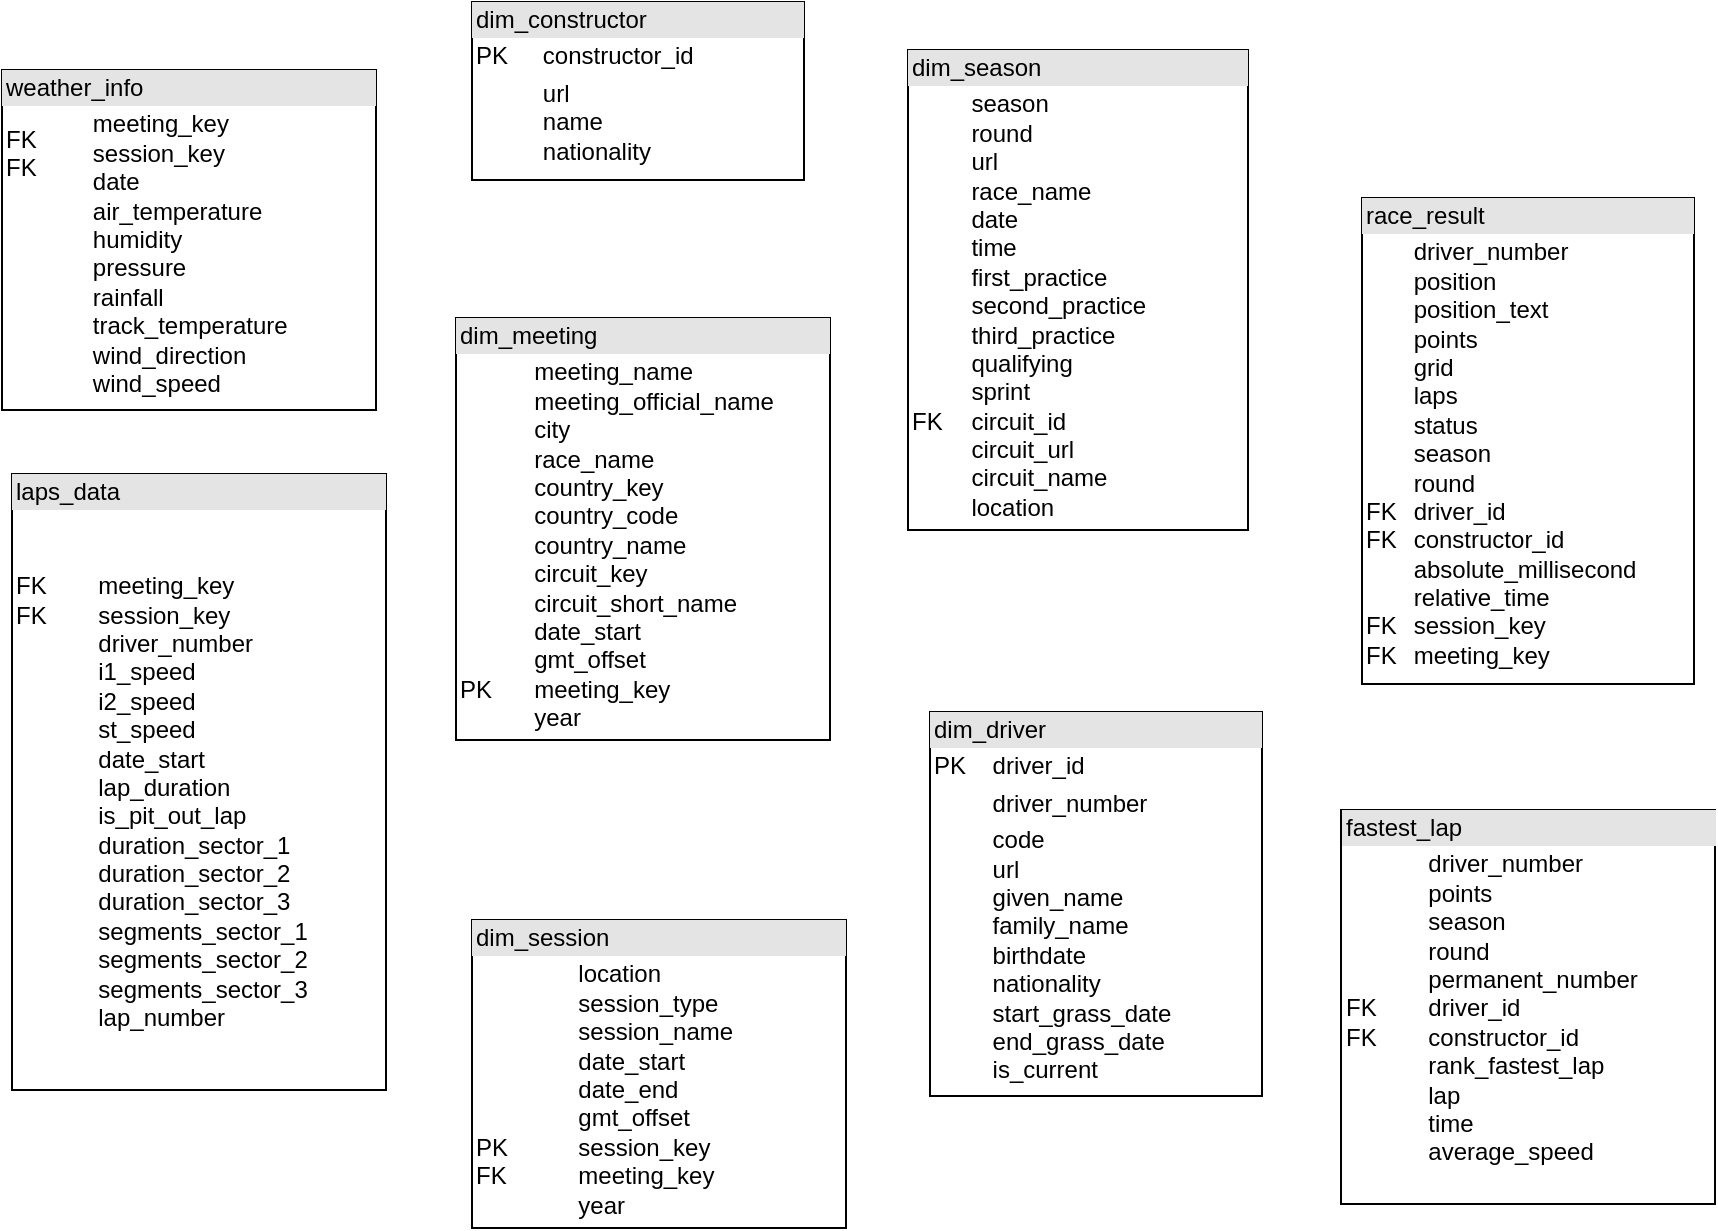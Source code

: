 <mxfile version="24.0.7" type="device">
  <diagram name="Page-1" id="8hKibcSq7KjNmWwxo5Us">
    <mxGraphModel dx="1112" dy="1228" grid="0" gridSize="10" guides="1" tooltips="1" connect="1" arrows="1" fold="1" page="0" pageScale="1" pageWidth="850" pageHeight="1100" math="0" shadow="0">
      <root>
        <mxCell id="0" />
        <mxCell id="1" parent="0" />
        <mxCell id="bw0q_lUKFpmsDvN4u2hM-22" value="&lt;div style=&quot;box-sizing:border-box;width:100%;background:#e4e4e4;padding:2px;&quot;&gt;dim_driver&lt;/div&gt;&lt;table style=&quot;width:100%;font-size:1em;&quot; cellpadding=&quot;2&quot; cellspacing=&quot;0&quot;&gt;&lt;tbody&gt;&lt;tr&gt;&lt;td&gt;PK&lt;/td&gt;&lt;td&gt;driver_id&lt;/td&gt;&lt;/tr&gt;&lt;tr&gt;&lt;td&gt;&lt;br&gt;&lt;/td&gt;&lt;td&gt;driver_number&lt;/td&gt;&lt;/tr&gt;&lt;tr&gt;&lt;td&gt;&lt;/td&gt;&lt;td&gt;code&lt;br&gt;url&lt;br&gt;given_name&lt;br&gt;family_name&lt;br&gt;birthdate&lt;br&gt;nationality&lt;br&gt;start_grass_date&lt;br&gt;end_grass_date&lt;br&gt;is_current&lt;/td&gt;&lt;/tr&gt;&lt;/tbody&gt;&lt;/table&gt;" style="verticalAlign=top;align=left;overflow=fill;html=1;whiteSpace=wrap;" parent="1" vertex="1">
          <mxGeometry x="242" y="84" width="166" height="192" as="geometry" />
        </mxCell>
        <mxCell id="bw0q_lUKFpmsDvN4u2hM-36" value="&lt;div style=&quot;box-sizing:border-box;width:100%;background:#e4e4e4;padding:2px;&quot;&gt;dim_constructor&lt;/div&gt;&lt;table style=&quot;width:100%;font-size:1em;&quot; cellpadding=&quot;2&quot; cellspacing=&quot;0&quot;&gt;&lt;tbody&gt;&lt;tr&gt;&lt;td&gt;PK&lt;/td&gt;&lt;td&gt;constructor_id&lt;/td&gt;&lt;/tr&gt;&lt;tr&gt;&lt;td&gt;&lt;br&gt;&lt;/td&gt;&lt;td&gt;url&lt;br&gt;name&lt;br&gt;nationality&lt;/td&gt;&lt;/tr&gt;&lt;/tbody&gt;&lt;/table&gt;" style="verticalAlign=top;align=left;overflow=fill;html=1;whiteSpace=wrap;" parent="1" vertex="1">
          <mxGeometry x="13" y="-271" width="166" height="89" as="geometry" />
        </mxCell>
        <mxCell id="bw0q_lUKFpmsDvN4u2hM-39" value="&lt;div style=&quot;box-sizing:border-box;width:100%;background:#e4e4e4;padding:2px;&quot;&gt;race_result&lt;/div&gt;&lt;table style=&quot;width:100%;font-size:1em;&quot; cellpadding=&quot;2&quot; cellspacing=&quot;0&quot;&gt;&lt;tbody&gt;&lt;tr&gt;&lt;td&gt;&lt;br&gt;&lt;br&gt;&lt;br&gt;&lt;br&gt;&lt;br&gt;&lt;br&gt;&lt;br&gt;&lt;br&gt;&lt;br&gt;FK&lt;br&gt;FK&lt;br&gt;&lt;br&gt;&lt;br&gt;FK&lt;br&gt;FK&lt;/td&gt;&lt;td&gt;driver_number&lt;br&gt;position&lt;br&gt;position_text&lt;br&gt;points&lt;br&gt;grid&lt;br&gt;laps&lt;br&gt;status&lt;br&gt;season&lt;br&gt;round&lt;br&gt;driver_id&lt;br&gt;constructor_id&lt;br&gt;absolute_millisecond&lt;br&gt;relative_time&lt;br&gt;session_key&lt;br&gt;meeting_key&lt;/td&gt;&lt;/tr&gt;&lt;/tbody&gt;&lt;/table&gt;" style="verticalAlign=top;align=left;overflow=fill;html=1;whiteSpace=wrap;" parent="1" vertex="1">
          <mxGeometry x="458" y="-173" width="166" height="243" as="geometry" />
        </mxCell>
        <mxCell id="bw0q_lUKFpmsDvN4u2hM-72" value="&lt;div style=&quot;box-sizing:border-box;width:100%;background:#e4e4e4;padding:2px;&quot;&gt;dim_season&lt;/div&gt;&lt;table style=&quot;width:100%;font-size:1em;&quot; cellpadding=&quot;2&quot; cellspacing=&quot;0&quot;&gt;&lt;tbody&gt;&lt;tr&gt;&lt;td&gt;&lt;br&gt;&lt;br&gt;&lt;br&gt;&lt;br&gt;&lt;br&gt;&lt;br&gt;&lt;br&gt;&lt;br&gt;FK&lt;/td&gt;&lt;td&gt;season&lt;br&gt;round&lt;br&gt;url&lt;br&gt;race_name&lt;br&gt;date&lt;br&gt;time&lt;br&gt;first_practice&lt;br&gt;second_practice&lt;br&gt;third_practice&lt;br&gt;qualifying&lt;br&gt;sprint&lt;br&gt;circuit_id&lt;br&gt;circuit_url&lt;br&gt;circuit_name&lt;br&gt;location&lt;/td&gt;&lt;/tr&gt;&lt;/tbody&gt;&lt;/table&gt;" style="verticalAlign=top;align=left;overflow=fill;html=1;whiteSpace=wrap;" parent="1" vertex="1">
          <mxGeometry x="231" y="-247" width="170" height="240" as="geometry" />
        </mxCell>
        <mxCell id="bw0q_lUKFpmsDvN4u2hM-73" value="&lt;div style=&quot;box-sizing:border-box;width:100%;background:#e4e4e4;padding:2px;&quot;&gt;dim_meeting&lt;/div&gt;&lt;table style=&quot;width:100%;font-size:1em;&quot; cellpadding=&quot;2&quot; cellspacing=&quot;0&quot;&gt;&lt;tbody&gt;&lt;tr&gt;&lt;td&gt;&lt;br&gt;&lt;br&gt;&lt;br&gt;&lt;br&gt;&lt;br&gt;&lt;br&gt;&lt;br&gt;&lt;br&gt;&lt;br&gt;&lt;br&gt;&lt;br&gt;PK&lt;br&gt;&lt;span style=&quot;white-space: pre;&quot;&gt;&#x9;&lt;/span&gt;&lt;br&gt;&lt;/td&gt;&lt;td&gt;meeting_name&lt;br&gt;meeting_official_name&lt;br&gt;city&lt;br&gt;race_name&lt;br&gt;country_key&lt;br&gt;country_code&lt;br&gt;country_name&lt;br&gt;circuit_key&lt;br&gt;circuit_short_name&lt;br&gt;date_start&lt;br&gt;gmt_offset&lt;br&gt;meeting_key&lt;br&gt;year&lt;/td&gt;&lt;/tr&gt;&lt;/tbody&gt;&lt;/table&gt;" style="verticalAlign=top;align=left;overflow=fill;html=1;whiteSpace=wrap;" parent="1" vertex="1">
          <mxGeometry x="5" y="-113" width="187" height="211" as="geometry" />
        </mxCell>
        <mxCell id="bw0q_lUKFpmsDvN4u2hM-74" value="&lt;div style=&quot;box-sizing:border-box;width:100%;background:#e4e4e4;padding:2px;&quot;&gt;weather_info&lt;/div&gt;&lt;table style=&quot;width:100%;font-size:1em;&quot; cellpadding=&quot;2&quot; cellspacing=&quot;0&quot;&gt;&lt;tbody&gt;&lt;tr&gt;&lt;td&gt;FK&lt;br&gt;FK&lt;br&gt;&lt;br&gt;&lt;br&gt;&lt;br&gt;&lt;br&gt;&lt;br&gt;&lt;br&gt;&lt;span style=&quot;white-space: pre;&quot;&gt;&#x9;&lt;/span&gt;&lt;br&gt;&lt;/td&gt;&lt;td&gt;meeting_key&lt;br&gt;session_key&lt;br&gt;date&lt;br&gt;air_temperature&lt;br&gt;humidity&lt;br&gt;pressure&lt;br&gt;rainfall&lt;br&gt;track_temperature&lt;br&gt;wind_direction&lt;br&gt;wind_speed&lt;/td&gt;&lt;/tr&gt;&lt;/tbody&gt;&lt;/table&gt;" style="verticalAlign=top;align=left;overflow=fill;html=1;whiteSpace=wrap;" parent="1" vertex="1">
          <mxGeometry x="-222" y="-237" width="187" height="170" as="geometry" />
        </mxCell>
        <mxCell id="B52SO6Fe7-1hpps4NWud-1" value="&lt;div style=&quot;box-sizing:border-box;width:100%;background:#e4e4e4;padding:2px;&quot;&gt;laps_data&lt;/div&gt;&lt;table style=&quot;width:100%;font-size:1em;&quot; cellpadding=&quot;2&quot; cellspacing=&quot;0&quot;&gt;&lt;tbody&gt;&lt;tr&gt;&lt;td&gt;FK&lt;br&gt;FK&lt;br&gt;&lt;br&gt;&lt;br&gt;&lt;br&gt;&lt;br&gt;&lt;br&gt;&lt;br&gt;&lt;br&gt;&lt;br&gt;&lt;br&gt;&lt;br&gt;&lt;br&gt;&lt;span style=&quot;white-space: pre;&quot;&gt;&#x9;&lt;/span&gt;&lt;br&gt;&lt;/td&gt;&lt;td&gt;&lt;br&gt;&lt;br&gt;meeting_key&lt;br&gt;session_key&lt;br&gt;driver_number&lt;br&gt;i1_speed&lt;br&gt;i2_speed&lt;br&gt;st_speed&lt;br&gt;date_start&lt;br&gt;lap_duration&lt;br&gt;is_pit_out_lap&lt;br&gt;duration_sector_1&lt;br&gt;duration_sector_2&lt;br&gt;duration_sector_3&lt;br&gt;segments_sector_1&lt;br&gt;segments_sector_2&lt;br&gt;segments_sector_3&lt;br&gt;lap_number&lt;/td&gt;&lt;/tr&gt;&lt;/tbody&gt;&lt;/table&gt;" style="verticalAlign=top;align=left;overflow=fill;html=1;whiteSpace=wrap;" parent="1" vertex="1">
          <mxGeometry x="-217" y="-35" width="187" height="308" as="geometry" />
        </mxCell>
        <mxCell id="B52SO6Fe7-1hpps4NWud-2" value="&lt;div style=&quot;box-sizing:border-box;width:100%;background:#e4e4e4;padding:2px;&quot;&gt;dim_session&lt;/div&gt;&lt;table style=&quot;width:100%;font-size:1em;&quot; cellpadding=&quot;2&quot; cellspacing=&quot;0&quot;&gt;&lt;tbody&gt;&lt;tr&gt;&lt;td&gt;&lt;br&gt;&lt;br&gt;&lt;br&gt;&lt;br&gt;&lt;br&gt;&lt;br&gt;PK&lt;br&gt;FK&lt;br&gt;&lt;span style=&quot;white-space: pre;&quot;&gt;&#x9;&lt;/span&gt;&lt;br&gt;&lt;/td&gt;&lt;td&gt;location&lt;br&gt;session_type&lt;br&gt;session_name&lt;br&gt;date_start&lt;br&gt;date_end&lt;br&gt;gmt_offset&lt;br&gt;session_key&lt;br&gt;meeting_key&lt;br&gt;year&lt;/td&gt;&lt;/tr&gt;&lt;/tbody&gt;&lt;/table&gt;" style="verticalAlign=top;align=left;overflow=fill;html=1;whiteSpace=wrap;" parent="1" vertex="1">
          <mxGeometry x="13" y="188" width="187" height="154" as="geometry" />
        </mxCell>
        <mxCell id="dnQTCi0QhrLsdu1UVP2_-1" value="&lt;div style=&quot;box-sizing:border-box;width:100%;background:#e4e4e4;padding:2px;&quot;&gt;fastest_lap&lt;/div&gt;&lt;table style=&quot;width:100%;font-size:1em;&quot; cellpadding=&quot;2&quot; cellspacing=&quot;0&quot;&gt;&lt;tbody&gt;&lt;tr&gt;&lt;td&gt;&lt;br&gt;&lt;br&gt;&lt;br&gt;&lt;br&gt;&lt;br&gt;FK&lt;br&gt;FK&lt;br&gt;&lt;br&gt;&lt;br&gt;&lt;br&gt;&lt;span style=&quot;white-space: pre;&quot;&gt;&#x9;&lt;/span&gt;&lt;br&gt;&lt;/td&gt;&lt;td&gt;driver_number&lt;br&gt;points&lt;br&gt;season&lt;br&gt;round&lt;br&gt;permanent_number&lt;br&gt;driver_id&lt;br&gt;constructor_id&lt;br&gt;rank_fastest_lap&lt;br&gt;lap&lt;br&gt;time&lt;br&gt;average_speed&lt;br&gt;&lt;/td&gt;&lt;/tr&gt;&lt;/tbody&gt;&lt;/table&gt;" style="verticalAlign=top;align=left;overflow=fill;html=1;whiteSpace=wrap;" vertex="1" parent="1">
          <mxGeometry x="447.5" y="133" width="187" height="197" as="geometry" />
        </mxCell>
      </root>
    </mxGraphModel>
  </diagram>
</mxfile>
